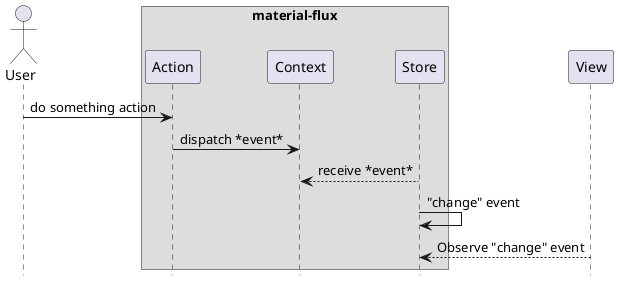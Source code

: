 @startuml

  hide footbox
  Actor User
  User -> Action: do something action
  box "material-flux"
    participant Action
    participant Context
    participant Store
  end box

  Action -> Context: dispatch *event*
  Context <-- Store: receive *event*
  Store -> Store: "change" event
  Store <-- View: Observe "change" event

@enduml